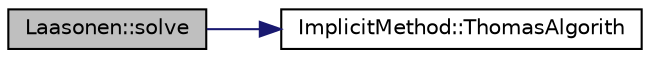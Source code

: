 digraph "Laasonen::solve"
{
  edge [fontname="Helvetica",fontsize="10",labelfontname="Helvetica",labelfontsize="10"];
  node [fontname="Helvetica",fontsize="10",shape=record];
  rankdir="LR";
  Node2 [label="Laasonen::solve",height=0.2,width=0.4,color="black", fillcolor="grey75", style="filled", fontcolor="black"];
  Node2 -> Node3 [color="midnightblue",fontsize="10",style="solid",fontname="Helvetica"];
  Node3 [label="ImplicitMethod::ThomasAlgorith",height=0.2,width=0.4,color="black", fillcolor="white", style="filled",URL="$class_implicit_method.html#ae06f9aa9d076738cdcb7cd967d453795"];
}
